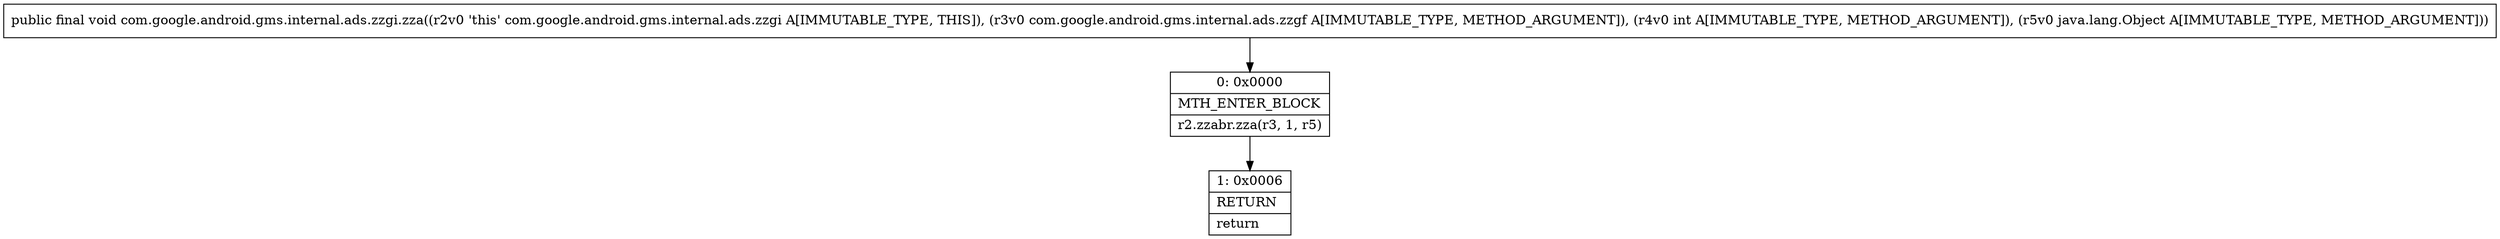 digraph "CFG forcom.google.android.gms.internal.ads.zzgi.zza(Lcom\/google\/android\/gms\/internal\/ads\/zzgf;ILjava\/lang\/Object;)V" {
Node_0 [shape=record,label="{0\:\ 0x0000|MTH_ENTER_BLOCK\l|r2.zzabr.zza(r3, 1, r5)\l}"];
Node_1 [shape=record,label="{1\:\ 0x0006|RETURN\l|return\l}"];
MethodNode[shape=record,label="{public final void com.google.android.gms.internal.ads.zzgi.zza((r2v0 'this' com.google.android.gms.internal.ads.zzgi A[IMMUTABLE_TYPE, THIS]), (r3v0 com.google.android.gms.internal.ads.zzgf A[IMMUTABLE_TYPE, METHOD_ARGUMENT]), (r4v0 int A[IMMUTABLE_TYPE, METHOD_ARGUMENT]), (r5v0 java.lang.Object A[IMMUTABLE_TYPE, METHOD_ARGUMENT])) }"];
MethodNode -> Node_0;
Node_0 -> Node_1;
}

